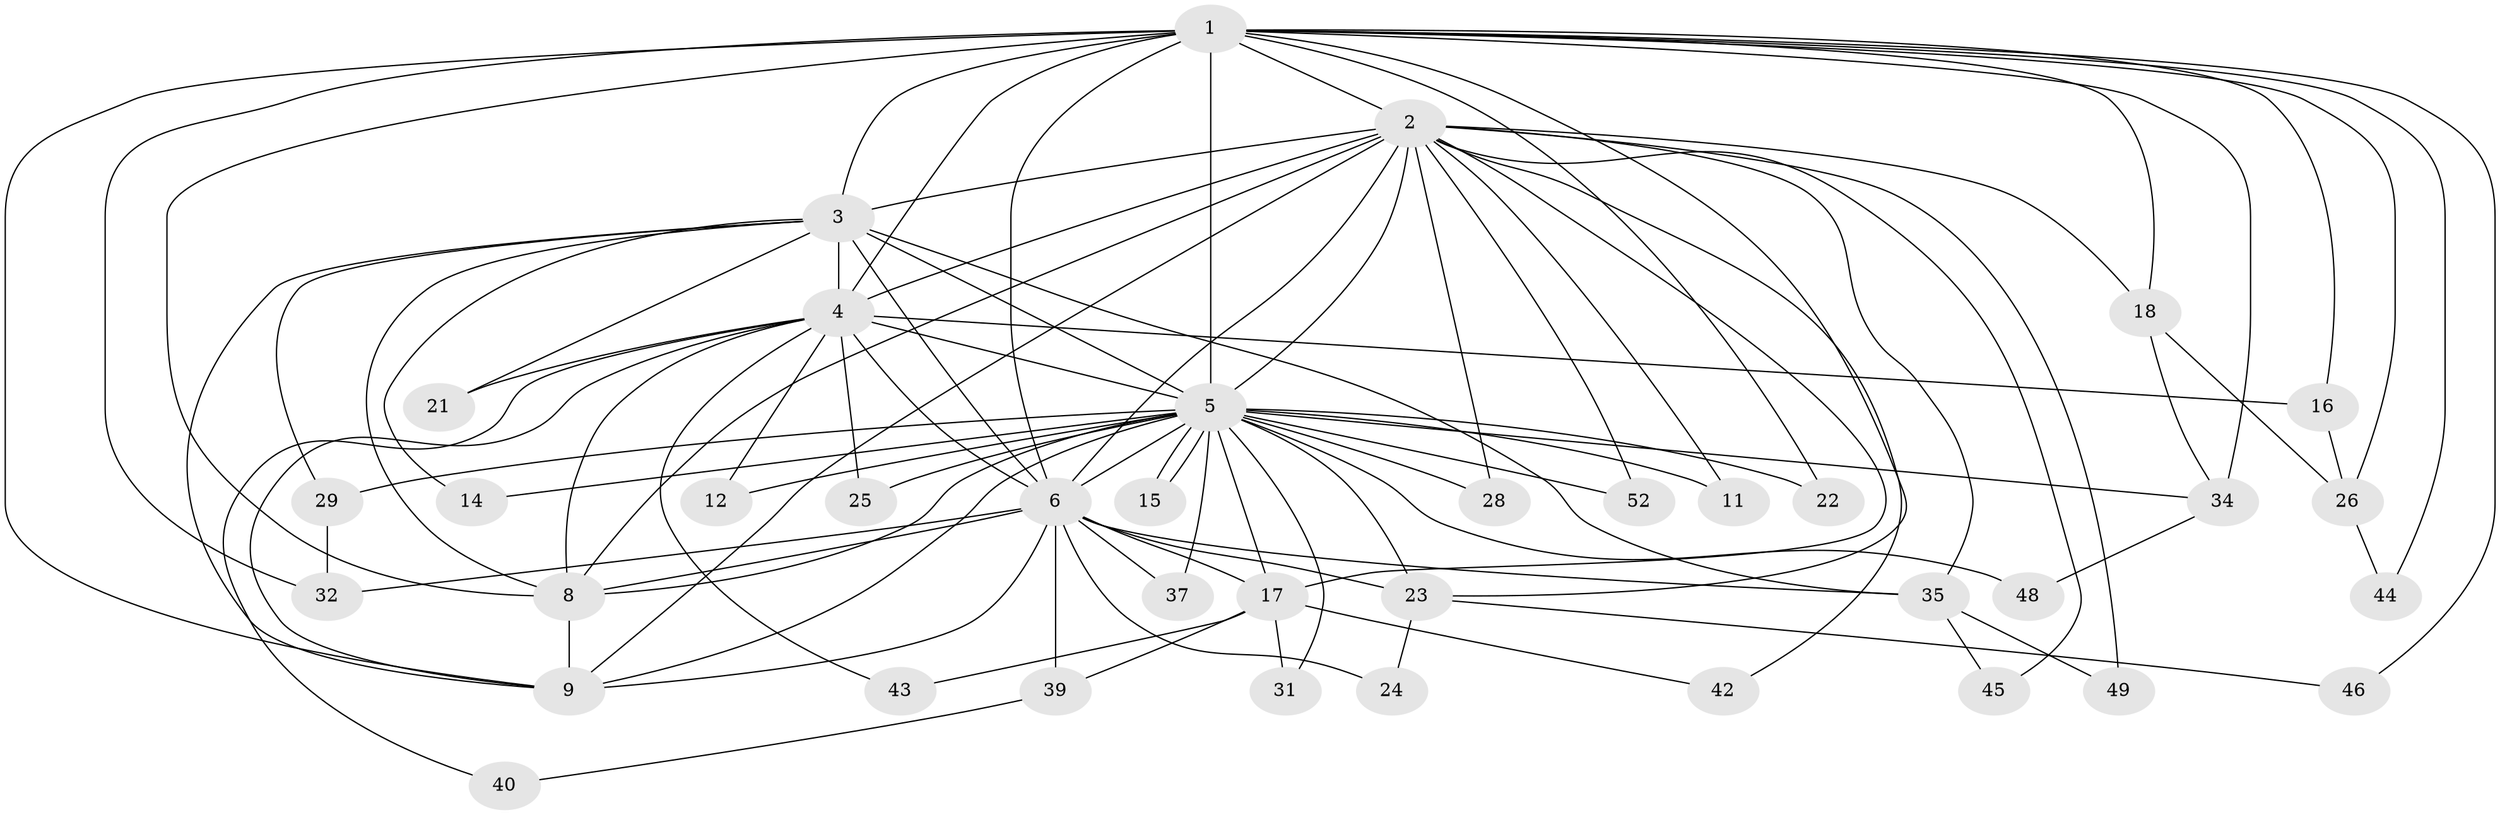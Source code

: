 // original degree distribution, {15: 0.03773584905660377, 18: 0.018867924528301886, 14: 0.03773584905660377, 16: 0.03773584905660377, 21: 0.018867924528301886, 10: 0.018867924528301886, 12: 0.018867924528301886, 2: 0.5471698113207547, 3: 0.1320754716981132, 6: 0.018867924528301886, 4: 0.07547169811320754, 5: 0.03773584905660377}
// Generated by graph-tools (version 1.1) at 2025/11/02/27/25 16:11:06]
// undirected, 38 vertices, 94 edges
graph export_dot {
graph [start="1"]
  node [color=gray90,style=filled];
  1 [super="+10"];
  2 [super="+33"];
  3 [super="+13"];
  4 [super="+36"];
  5 [super="+7"];
  6 [super="+19"];
  8 [super="+30"];
  9 [super="+38"];
  11;
  12;
  14;
  15;
  16;
  17 [super="+20"];
  18;
  21;
  22 [super="+41"];
  23 [super="+50"];
  24;
  25;
  26 [super="+27"];
  28;
  29;
  31;
  32 [super="+51"];
  34 [super="+53"];
  35 [super="+47"];
  37;
  39;
  40;
  42;
  43;
  44;
  45;
  46;
  48;
  49;
  52;
  1 -- 2 [weight=2];
  1 -- 3 [weight=2];
  1 -- 4 [weight=2];
  1 -- 5 [weight=4];
  1 -- 6 [weight=2];
  1 -- 8 [weight=2];
  1 -- 9 [weight=3];
  1 -- 16;
  1 -- 22 [weight=2];
  1 -- 44;
  1 -- 34;
  1 -- 46;
  1 -- 18;
  1 -- 23;
  1 -- 32;
  1 -- 26;
  2 -- 3;
  2 -- 4;
  2 -- 5 [weight=2];
  2 -- 6;
  2 -- 8;
  2 -- 9 [weight=2];
  2 -- 11;
  2 -- 17;
  2 -- 18;
  2 -- 28;
  2 -- 42;
  2 -- 45;
  2 -- 49;
  2 -- 52;
  2 -- 35;
  3 -- 4;
  3 -- 5 [weight=3];
  3 -- 6;
  3 -- 8;
  3 -- 9;
  3 -- 14;
  3 -- 21;
  3 -- 29;
  3 -- 35;
  4 -- 5 [weight=3];
  4 -- 6;
  4 -- 8;
  4 -- 9;
  4 -- 12;
  4 -- 16;
  4 -- 21;
  4 -- 25;
  4 -- 40;
  4 -- 43;
  5 -- 6 [weight=2];
  5 -- 8 [weight=2];
  5 -- 9 [weight=2];
  5 -- 11;
  5 -- 12;
  5 -- 15;
  5 -- 15;
  5 -- 22;
  5 -- 23;
  5 -- 25;
  5 -- 31;
  5 -- 34;
  5 -- 37;
  5 -- 48;
  5 -- 14;
  5 -- 17;
  5 -- 52;
  5 -- 28;
  5 -- 29;
  6 -- 8;
  6 -- 9;
  6 -- 23;
  6 -- 24;
  6 -- 32;
  6 -- 35;
  6 -- 39;
  6 -- 37;
  6 -- 17;
  8 -- 9 [weight=2];
  16 -- 26;
  17 -- 31;
  17 -- 39;
  17 -- 42;
  17 -- 43;
  18 -- 26;
  18 -- 34;
  23 -- 24;
  23 -- 46;
  26 -- 44;
  29 -- 32;
  34 -- 48;
  35 -- 45;
  35 -- 49;
  39 -- 40;
}
